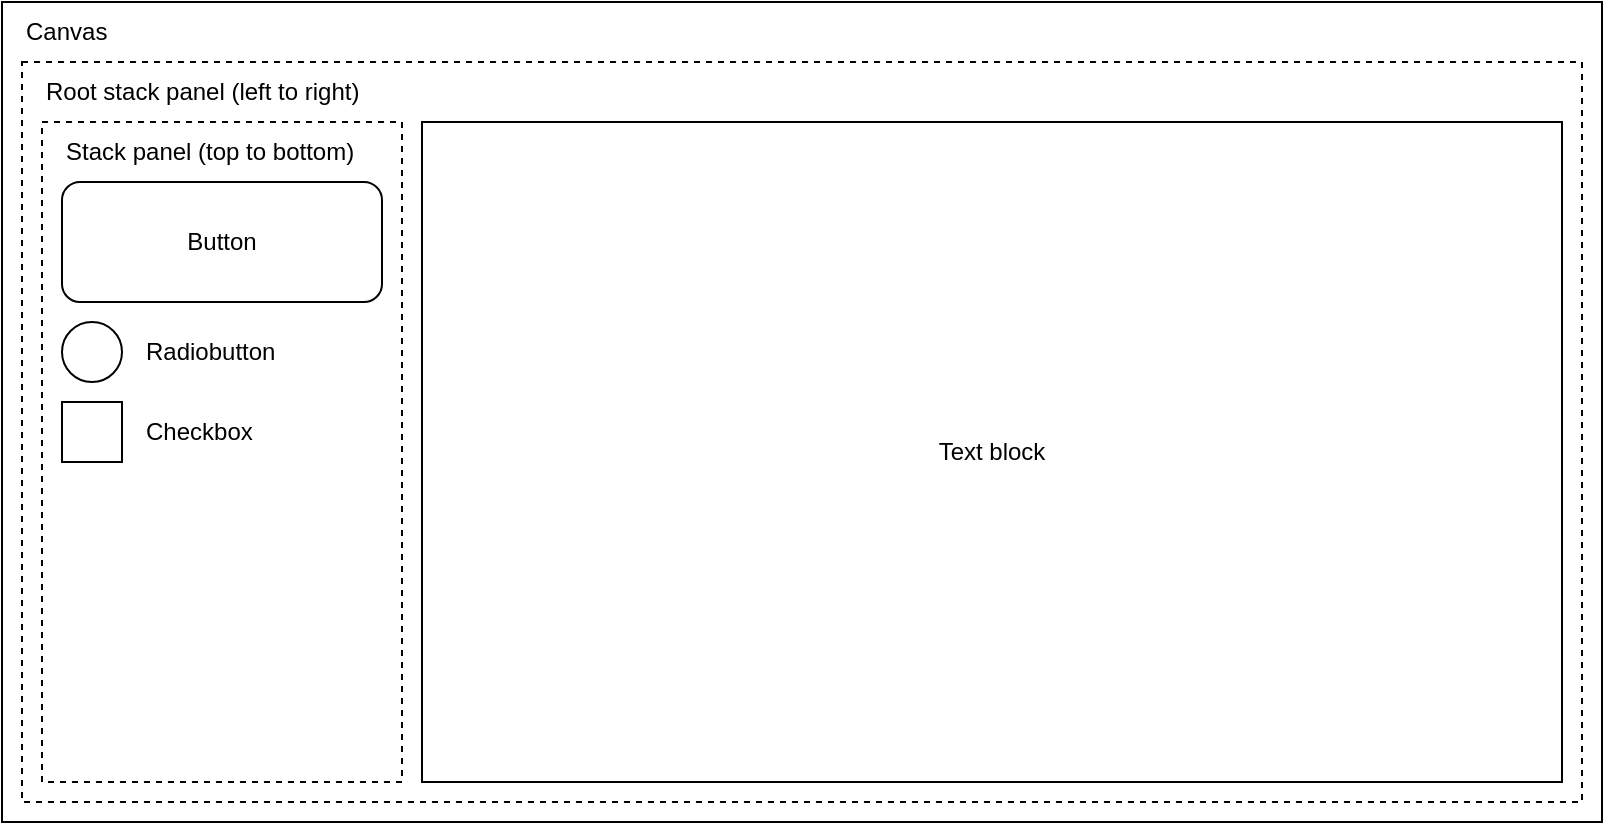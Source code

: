 <mxfile version="24.7.17">
  <diagram name="Page-1" id="O4_kbR0Hv__t4CzAtHvt">
    <mxGraphModel dx="1296" dy="759" grid="1" gridSize="10" guides="1" tooltips="1" connect="1" arrows="1" fold="1" page="1" pageScale="1" pageWidth="850" pageHeight="1100" math="0" shadow="0">
      <root>
        <mxCell id="0" />
        <mxCell id="1" parent="0" />
        <mxCell id="Z6OuQ8fp2fDWR5M_TSCH-42" value="" style="rounded=0;whiteSpace=wrap;html=1;" vertex="1" parent="1">
          <mxGeometry x="40" y="40" width="800" height="410" as="geometry" />
        </mxCell>
        <mxCell id="Z6OuQ8fp2fDWR5M_TSCH-43" value="Canvas" style="text;html=1;align=left;verticalAlign=middle;whiteSpace=wrap;rounded=0;" vertex="1" parent="1">
          <mxGeometry x="50" y="40" width="60" height="30" as="geometry" />
        </mxCell>
        <mxCell id="Z6OuQ8fp2fDWR5M_TSCH-44" value="" style="rounded=0;whiteSpace=wrap;html=1;dashed=1;fillColor=none;" vertex="1" parent="1">
          <mxGeometry x="50" y="70" width="780" height="370" as="geometry" />
        </mxCell>
        <mxCell id="Z6OuQ8fp2fDWR5M_TSCH-45" value="Root stack panel (left to right)" style="text;html=1;align=left;verticalAlign=middle;whiteSpace=wrap;rounded=0;" vertex="1" parent="1">
          <mxGeometry x="60" y="70" width="190" height="30" as="geometry" />
        </mxCell>
        <mxCell id="Z6OuQ8fp2fDWR5M_TSCH-50" value="Text block" style="rounded=0;whiteSpace=wrap;html=1;" vertex="1" parent="1">
          <mxGeometry x="250" y="100" width="570" height="330" as="geometry" />
        </mxCell>
        <mxCell id="Z6OuQ8fp2fDWR5M_TSCH-53" value="" style="rounded=0;whiteSpace=wrap;html=1;dashed=1;" vertex="1" parent="1">
          <mxGeometry x="60" y="100" width="180" height="330" as="geometry" />
        </mxCell>
        <mxCell id="Z6OuQ8fp2fDWR5M_TSCH-49" value="Button" style="rounded=1;whiteSpace=wrap;html=1;" vertex="1" parent="1">
          <mxGeometry x="70" y="130" width="160" height="60" as="geometry" />
        </mxCell>
        <mxCell id="Z6OuQ8fp2fDWR5M_TSCH-51" value="" style="ellipse;whiteSpace=wrap;html=1;aspect=fixed;" vertex="1" parent="1">
          <mxGeometry x="70" y="200" width="30" height="30" as="geometry" />
        </mxCell>
        <mxCell id="Z6OuQ8fp2fDWR5M_TSCH-52" value="Radiobutton" style="text;html=1;align=left;verticalAlign=middle;whiteSpace=wrap;rounded=0;" vertex="1" parent="1">
          <mxGeometry x="110" y="200" width="80" height="30" as="geometry" />
        </mxCell>
        <mxCell id="Z6OuQ8fp2fDWR5M_TSCH-54" value="Stack panel (top to bottom)" style="text;html=1;align=left;verticalAlign=middle;whiteSpace=wrap;rounded=0;" vertex="1" parent="1">
          <mxGeometry x="70" y="100" width="150" height="30" as="geometry" />
        </mxCell>
        <mxCell id="Z6OuQ8fp2fDWR5M_TSCH-56" value="" style="whiteSpace=wrap;html=1;aspect=fixed;" vertex="1" parent="1">
          <mxGeometry x="70" y="240" width="30" height="30" as="geometry" />
        </mxCell>
        <mxCell id="Z6OuQ8fp2fDWR5M_TSCH-57" value="Checkbox" style="text;html=1;align=left;verticalAlign=middle;whiteSpace=wrap;rounded=0;" vertex="1" parent="1">
          <mxGeometry x="110" y="240" width="80" height="30" as="geometry" />
        </mxCell>
      </root>
    </mxGraphModel>
  </diagram>
</mxfile>
